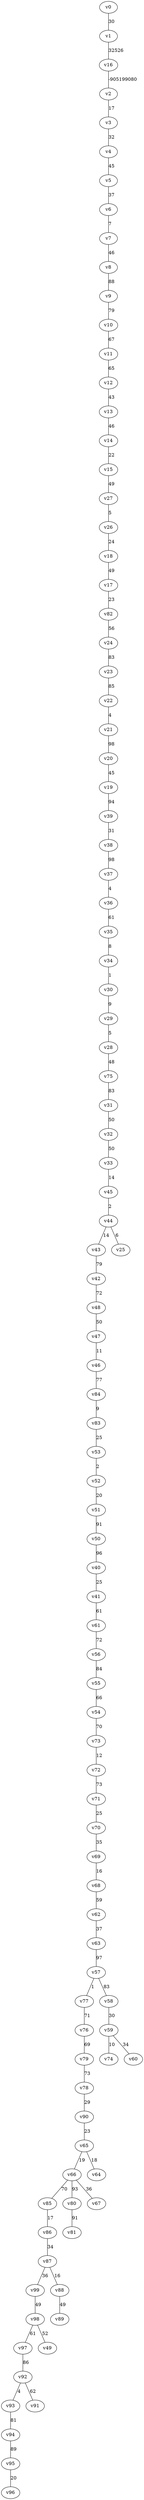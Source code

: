 graph gn100_dfs {
v0 -- v1 [label = "30"];
v1 -- v16 [label = "32526"];
v16 -- v2 [label = "-905199080"];
v2 -- v3 [label = "17"];
v3 -- v4 [label = "32"];
v4 -- v5 [label = "45"];
v5 -- v6 [label = "37"];
v6 -- v7 [label = "7"];
v7 -- v8 [label = "46"];
v8 -- v9 [label = "88"];
v9 -- v10 [label = "79"];
v10 -- v11 [label = "67"];
v11 -- v12 [label = "65"];
v12 -- v13 [label = "43"];
v13 -- v14 [label = "46"];
v14 -- v15 [label = "22"];
v15 -- v27 [label = "49"];
v27 -- v26 [label = "5"];
v26 -- v18 [label = "24"];
v18 -- v17 [label = "49"];
v17 -- v82 [label = "23"];
v82 -- v24 [label = "56"];
v24 -- v23 [label = "83"];
v23 -- v22 [label = "85"];
v22 -- v21 [label = "4"];
v21 -- v20 [label = "98"];
v20 -- v19 [label = "45"];
v19 -- v39 [label = "94"];
v39 -- v38 [label = "31"];
v38 -- v37 [label = "98"];
v37 -- v36 [label = "4"];
v36 -- v35 [label = "61"];
v35 -- v34 [label = "8"];
v34 -- v30 [label = "1"];
v30 -- v29 [label = "9"];
v29 -- v28 [label = "5"];
v28 -- v75 [label = "48"];
v75 -- v31 [label = "83"];
v31 -- v32 [label = "50"];
v32 -- v33 [label = "50"];
v33 -- v45 [label = "14"];
v45 -- v44 [label = "2"];
v44 -- v43 [label = "14"];
v43 -- v42 [label = "79"];
v42 -- v48 [label = "72"];
v48 -- v47 [label = "50"];
v47 -- v46 [label = "11"];
v46 -- v84 [label = "77"];
v84 -- v83 [label = "9"];
v83 -- v53 [label = "25"];
v53 -- v52 [label = "2"];
v52 -- v51 [label = "20"];
v51 -- v50 [label = "91"];
v50 -- v40 [label = "96"];
v40 -- v41 [label = "25"];
v41 -- v61 [label = "61"];
v61 -- v56 [label = "72"];
v56 -- v55 [label = "84"];
v55 -- v54 [label = "66"];
v54 -- v73 [label = "70"];
v73 -- v72 [label = "12"];
v72 -- v71 [label = "73"];
v71 -- v70 [label = "25"];
v70 -- v69 [label = "35"];
v69 -- v68 [label = "16"];
v68 -- v62 [label = "59"];
v62 -- v63 [label = "37"];
v63 -- v57 [label = "97"];
v57 -- v77 [label = "1"];
v77 -- v76 [label = "71"];
v76 -- v79 [label = "69"];
v79 -- v78 [label = "73"];
v78 -- v90 [label = "29"];
v90 -- v65 [label = "23"];
v65 -- v66 [label = "19"];
v66 -- v85 [label = "70"];
v85 -- v86 [label = "17"];
v86 -- v87 [label = "34"];
v87 -- v99 [label = "36"];
v99 -- v98 [label = "49"];
v98 -- v97 [label = "61"];
v97 -- v92 [label = "86"];
v92 -- v93 [label = "4"];
v93 -- v94 [label = "81"];
v94 -- v95 [label = "89"];
v95 -- v96 [label = "20"];
v92 -- v91 [label = "62"];
v98 -- v49 [label = "52"];
v87 -- v88 [label = "16"];
v88 -- v89 [label = "49"];
v66 -- v80 [label = "93"];
v80 -- v81 [label = "91"];
v66 -- v67 [label = "36"];
v65 -- v64 [label = "18"];
v57 -- v58 [label = "83"];
v58 -- v59 [label = "30"];
v59 -- v74 [label = "10"];
v59 -- v60 [label = "34"];
v44 -- v25 [label = "6"];
}